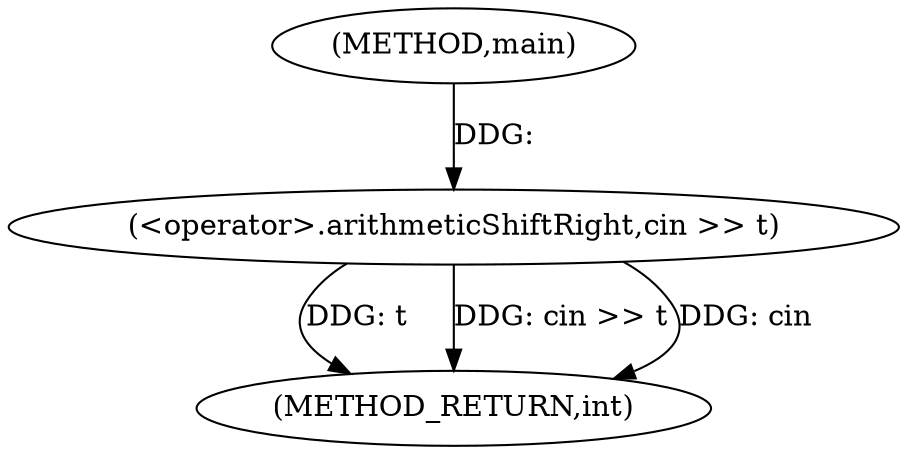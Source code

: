 digraph "main" {  
"1000101" [label = "(METHOD,main)" ]
"1000107" [label = "(METHOD_RETURN,int)" ]
"1000104" [label = "(<operator>.arithmeticShiftRight,cin >> t)" ]
  "1000104" -> "1000107"  [ label = "DDG: t"] 
  "1000104" -> "1000107"  [ label = "DDG: cin >> t"] 
  "1000104" -> "1000107"  [ label = "DDG: cin"] 
  "1000101" -> "1000104"  [ label = "DDG: "] 
}
